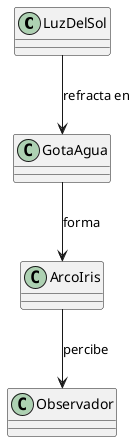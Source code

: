 @startuml
class LuzDelSol {
}

class GotaAgua {
}

class ArcoIris {
}

class Observador {
}

LuzDelSol --> GotaAgua : refracta en
GotaAgua --> ArcoIris : forma
ArcoIris --> Observador : percibe
@enduml